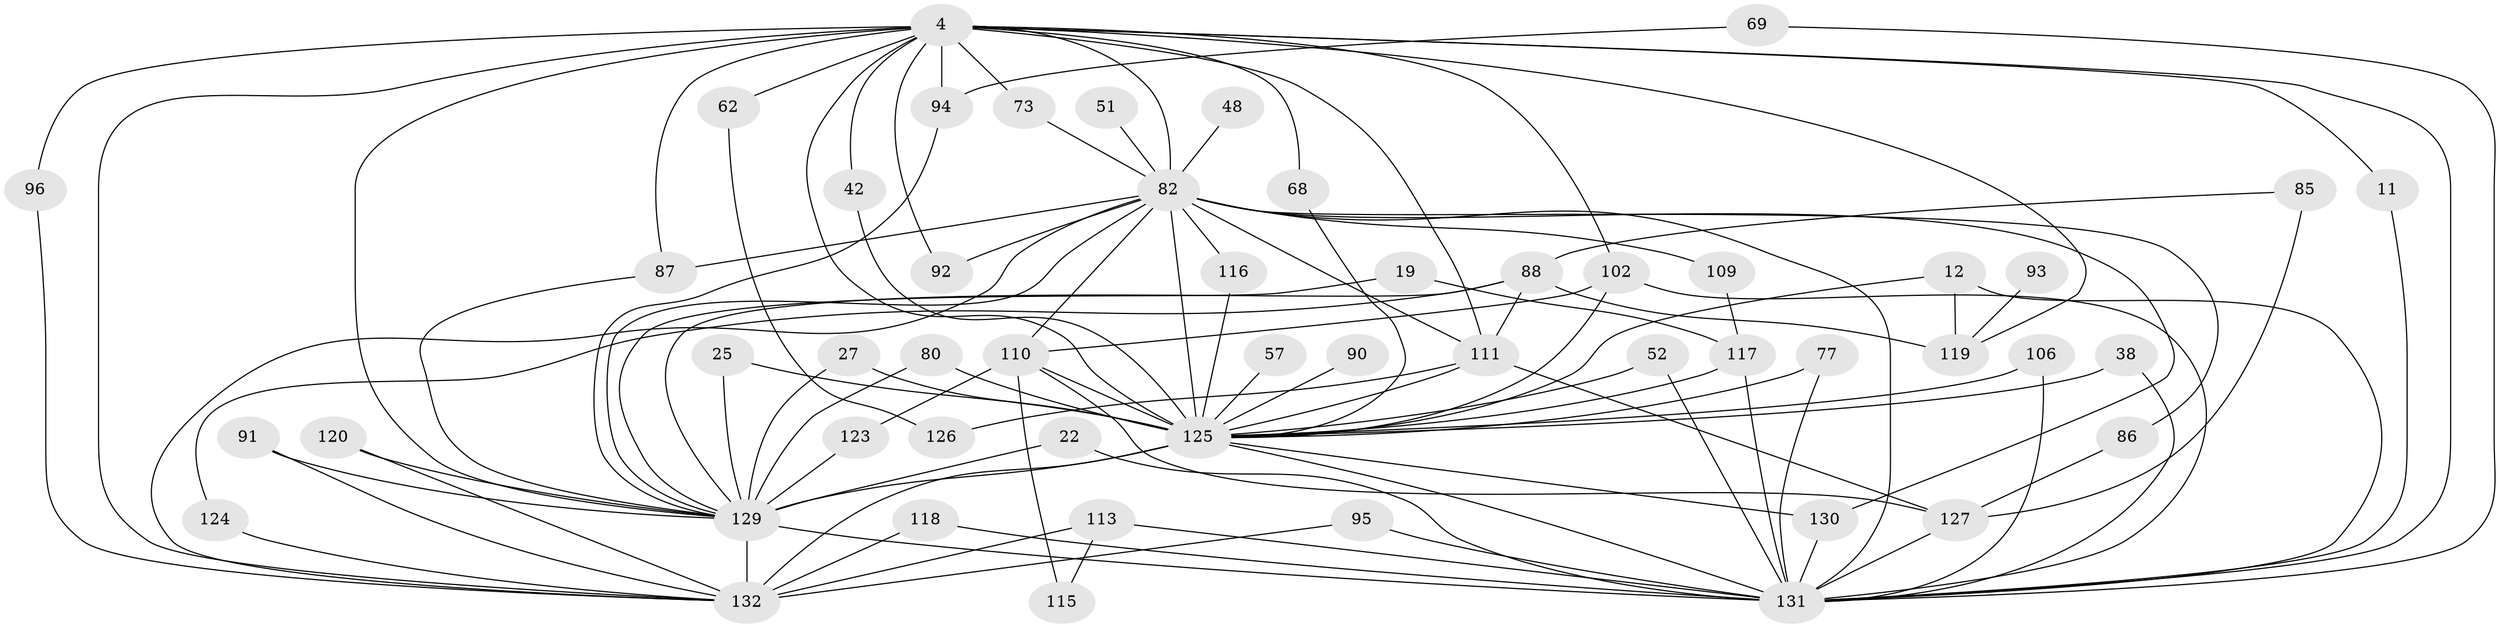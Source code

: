 // original degree distribution, {25: 0.015151515151515152, 21: 0.007575757575757576, 20: 0.015151515151515152, 18: 0.007575757575757576, 27: 0.007575757575757576, 30: 0.007575757575757576, 19: 0.007575757575757576, 22: 0.007575757575757576, 2: 0.48484848484848486, 3: 0.22727272727272727, 5: 0.06060606060606061, 6: 0.022727272727272728, 4: 0.11363636363636363, 8: 0.007575757575757576, 7: 0.007575757575757576}
// Generated by graph-tools (version 1.1) at 2025/46/03/04/25 21:46:51]
// undirected, 52 vertices, 107 edges
graph export_dot {
graph [start="1"]
  node [color=gray90,style=filled];
  4 [super="+1"];
  11;
  12;
  19;
  22;
  25;
  27;
  38;
  42;
  48;
  51;
  52;
  57;
  62;
  68;
  69;
  73 [super="+49"];
  77;
  80;
  82 [super="+16+10"];
  85;
  86;
  87 [super="+84"];
  88 [super="+23+37"];
  90;
  91;
  92;
  93;
  94 [super="+78"];
  95;
  96;
  102 [super="+97"];
  106 [super="+89"];
  109;
  110 [super="+44+50+108"];
  111 [super="+105+103"];
  113 [super="+28"];
  115;
  116;
  117 [super="+58+101"];
  118;
  119 [super="+20"];
  120;
  123;
  124;
  125 [super="+74+7"];
  126;
  127 [super="+100+65"];
  129 [super="+29+40+13+121+34+112"];
  130 [super="+99"];
  131 [super="+47+75+9"];
  132 [super="+17+66+122+128"];
  4 -- 11;
  4 -- 42;
  4 -- 62 [weight=2];
  4 -- 68;
  4 -- 96;
  4 -- 119 [weight=3];
  4 -- 87 [weight=3];
  4 -- 92;
  4 -- 94 [weight=4];
  4 -- 129 [weight=8];
  4 -- 111 [weight=2];
  4 -- 82 [weight=4];
  4 -- 131 [weight=4];
  4 -- 125 [weight=6];
  4 -- 102 [weight=2];
  4 -- 132;
  4 -- 73 [weight=4];
  11 -- 131;
  12 -- 119;
  12 -- 131;
  12 -- 125;
  19 -- 117;
  19 -- 129 [weight=2];
  22 -- 129;
  22 -- 131;
  25 -- 129;
  25 -- 125;
  27 -- 129;
  27 -- 125;
  38 -- 131;
  38 -- 125;
  42 -- 125;
  48 -- 82 [weight=2];
  51 -- 82;
  52 -- 131;
  52 -- 125;
  57 -- 125 [weight=2];
  62 -- 126;
  68 -- 125;
  69 -- 94;
  69 -- 131;
  73 -- 82 [weight=2];
  77 -- 131;
  77 -- 125;
  80 -- 129;
  80 -- 125;
  82 -- 129 [weight=6];
  82 -- 86;
  82 -- 132 [weight=4];
  82 -- 87;
  82 -- 92;
  82 -- 109;
  82 -- 110 [weight=2];
  82 -- 111;
  82 -- 116;
  82 -- 131 [weight=6];
  82 -- 130 [weight=3];
  82 -- 125 [weight=5];
  85 -- 88;
  85 -- 127;
  86 -- 127;
  87 -- 129;
  88 -- 119;
  88 -- 124;
  88 -- 129 [weight=3];
  88 -- 111;
  90 -- 125 [weight=2];
  91 -- 132;
  91 -- 129;
  93 -- 119;
  94 -- 129;
  95 -- 132;
  95 -- 131;
  96 -- 132;
  102 -- 125;
  102 -- 131;
  102 -- 110;
  106 -- 131;
  106 -- 125 [weight=2];
  109 -- 117;
  110 -- 127;
  110 -- 115;
  110 -- 123;
  110 -- 125 [weight=4];
  111 -- 126;
  111 -- 127;
  111 -- 125 [weight=2];
  113 -- 115;
  113 -- 132;
  113 -- 131 [weight=2];
  116 -- 125;
  117 -- 131;
  117 -- 125 [weight=3];
  118 -- 132;
  118 -- 131;
  120 -- 129;
  120 -- 132;
  123 -- 129;
  124 -- 132;
  125 -- 129 [weight=10];
  125 -- 130 [weight=2];
  125 -- 131 [weight=4];
  125 -- 132 [weight=6];
  127 -- 131 [weight=6];
  129 -- 131 [weight=11];
  129 -- 132;
  130 -- 131;
}
